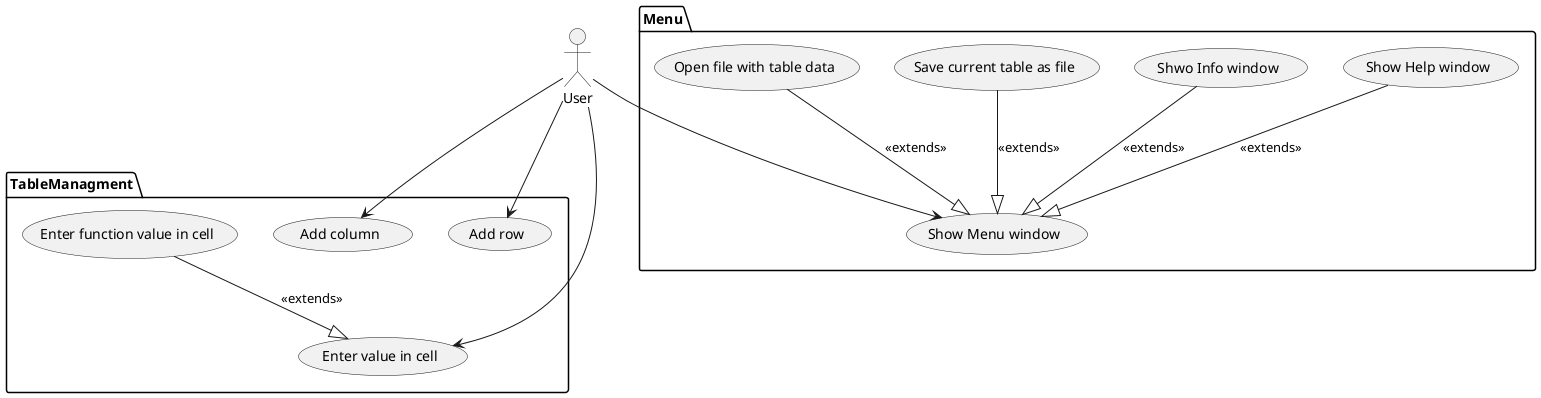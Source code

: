 @startuml UseCaseDiagram

package TableManagment {
    usecase addCol as "Add column"
    usecase addRow as "Add row"
    usecase enterVal as "Enter value in cell"
    usecase enterFunc as "Enter function value in cell"


    enterFunc --|> enterVal: "<<extends>>"
}

package Menu {
    usecase showHelp as "Show Help window"
    usecase showMenu as "Show Menu window"
    usecase showInfo as "Shwo Info window"
    usecase saveFile as "Save current table as file"
    usecase openFile as "Open file with table data"

    showInfo --|> showMenu: "<<extends>>"
    showHelp --|> showMenu: "<<extends>>"
    saveFile --|> showMenu: "<<extends>>"
    openFile --|> showMenu: "<<extends>>"
}



 
actor User

User --> addCol
User --> addRow
User --> enterVal
User --> showMenu

@enduml